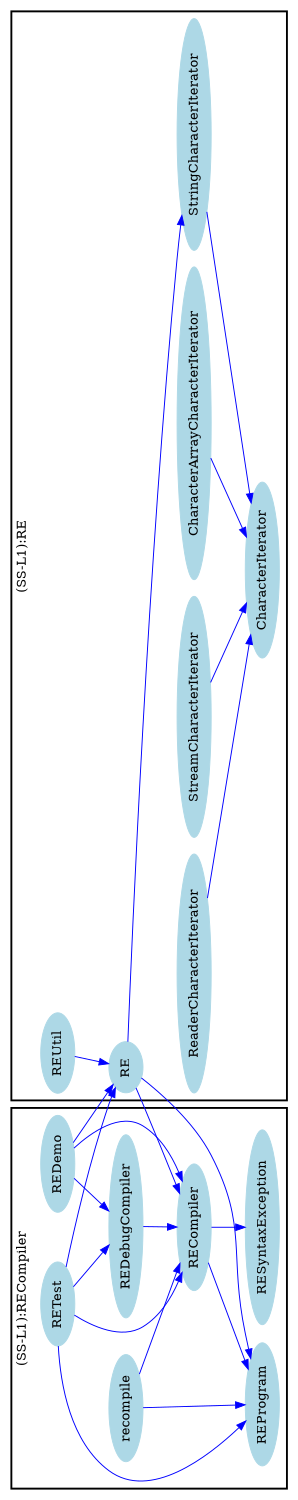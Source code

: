 /* ------------------------------------------------------------ */
/* created with bunch v3 */
/* Objective Function value = 1.0*/
/* ------------------------------------------------------------ */

digraph G {
size= "10,10";
rotate = 90;
subgraph cluster0 {
label = "(SS-L1):RE";
color = black;
style = bold;

"RE"[label="RE",shape=ellipse,color=lightblue,fontcolor=black,style=filled];
"StringCharacterIterator"[label="StringCharacterIterator",shape=ellipse,color=lightblue,fontcolor=black,style=filled];
"REUtil"[label="REUtil",shape=ellipse,color=lightblue,fontcolor=black,style=filled];
"CharacterIterator"[label="CharacterIterator",shape=ellipse,color=lightblue,fontcolor=black,style=filled];
"CharacterArrayCharacterIterator"[label="CharacterArrayCharacterIterator",shape=ellipse,color=lightblue,fontcolor=black,style=filled];
"StreamCharacterIterator"[label="StreamCharacterIterator",shape=ellipse,color=lightblue,fontcolor=black,style=filled];
"ReaderCharacterIterator"[label="ReaderCharacterIterator",shape=ellipse,color=lightblue,fontcolor=black,style=filled];
}
subgraph cluster1 {
label = "(SS-L1):RECompiler";
color = black;
style = bold;

"RECompiler"[label="RECompiler",shape=ellipse,color=lightblue,fontcolor=black,style=filled];
"RESyntaxException"[label="RESyntaxException",shape=ellipse,color=lightblue,fontcolor=black,style=filled];
"recompile"[label="recompile",shape=ellipse,color=lightblue,fontcolor=black,style=filled];
"REProgram"[label="REProgram",shape=ellipse,color=lightblue,fontcolor=black,style=filled];
"RETest"[label="RETest",shape=ellipse,color=lightblue,fontcolor=black,style=filled];
"REDebugCompiler"[label="REDebugCompiler",shape=ellipse,color=lightblue,fontcolor=black,style=filled];
"REDemo"[label="REDemo",shape=ellipse,color=lightblue,fontcolor=black,style=filled];
}
"REUtil" -> "RE" [color=blue,font=6];
"ReaderCharacterIterator" -> "CharacterIterator" [color=blue,font=6];
"recompile" -> "RECompiler" [color=blue,font=6];
"recompile" -> "REProgram" [color=blue,font=6];
"RETest" -> "REDebugCompiler" [color=blue,font=6];
"RETest" -> "RECompiler" [color=blue,font=6];
"RETest" -> "REProgram" [color=blue,font=6];
"RETest" -> "RE" [color=blue,font=6];
"CharacterArrayCharacterIterator" -> "CharacterIterator" [color=blue,font=6];
"REDebugCompiler" -> "RECompiler" [color=blue,font=6];
"RE" -> "StringCharacterIterator" [color=blue,font=6];
"RE" -> "RECompiler" [color=blue,font=6];
"RE" -> "REProgram" [color=blue,font=6];
"RECompiler" -> "REProgram" [color=blue,font=6];
"RECompiler" -> "RESyntaxException" [color=blue,font=6];
"StringCharacterIterator" -> "CharacterIterator" [color=blue,font=6];
"StreamCharacterIterator" -> "CharacterIterator" [color=blue,font=6];
"REDemo" -> "REDebugCompiler" [color=blue,font=6];
"REDemo" -> "RECompiler" [color=blue,font=6];
"REDemo" -> "RE" [color=blue,font=6];
}

